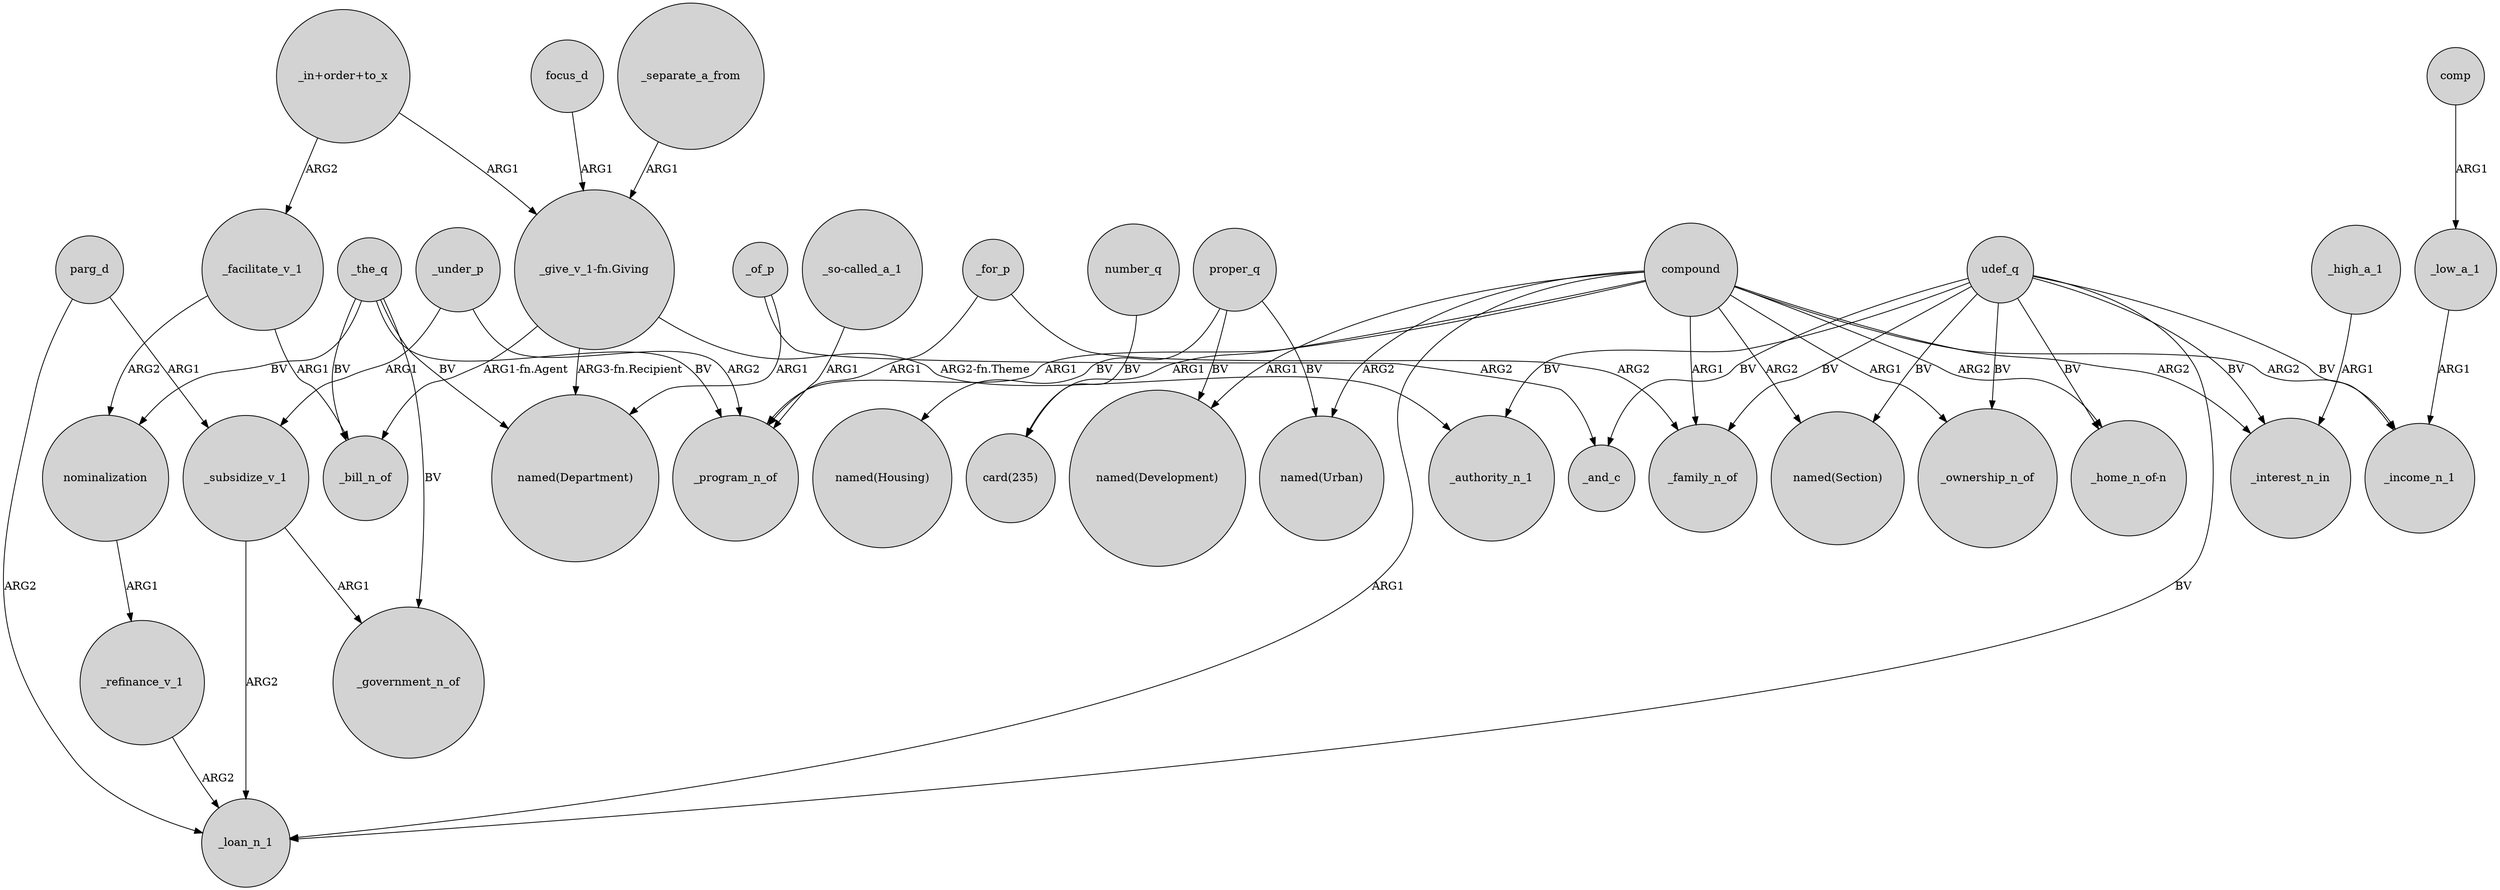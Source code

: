 digraph {
	node [shape=circle style=filled]
	_the_q -> _bill_n_of [label=BV]
	parg_d -> _loan_n_1 [label=ARG2]
	compound -> _ownership_n_of [label=ARG1]
	compound -> _family_n_of [label=ARG1]
	proper_q -> "named(Housing)" [label=BV]
	_for_p -> _family_n_of [label=ARG2]
	_subsidize_v_1 -> _loan_n_1 [label=ARG2]
	number_q -> "card(235)" [label=BV]
	"_give_v_1-fn.Giving" -> "named(Department)" [label="ARG3-fn.Recipient"]
	proper_q -> "named(Development)" [label=BV]
	_refinance_v_1 -> _loan_n_1 [label=ARG2]
	parg_d -> _subsidize_v_1 [label=ARG1]
	proper_q -> "named(Urban)" [label=BV]
	_of_p -> _and_c [label=ARG2]
	udef_q -> "_home_n_of-n" [label=BV]
	udef_q -> _interest_n_in [label=BV]
	_under_p -> _program_n_of [label=ARG2]
	compound -> _interest_n_in [label=ARG2]
	"_in+order+to_x" -> _facilitate_v_1 [label=ARG2]
	_for_p -> _program_n_of [label=ARG1]
	_under_p -> _subsidize_v_1 [label=ARG1]
	udef_q -> _income_n_1 [label=BV]
	_subsidize_v_1 -> _government_n_of [label=ARG1]
	compound -> _income_n_1 [label=ARG2]
	udef_q -> _ownership_n_of [label=BV]
	udef_q -> _authority_n_1 [label=BV]
	_facilitate_v_1 -> nominalization [label=ARG2]
	compound -> "card(235)" [label=ARG1]
	focus_d -> "_give_v_1-fn.Giving" [label=ARG1]
	"_give_v_1-fn.Giving" -> _authority_n_1 [label="ARG2-fn.Theme"]
	_of_p -> "named(Department)" [label=ARG1]
	_the_q -> _program_n_of [label=BV]
	compound -> "named(Urban)" [label=ARG2]
	_the_q -> "named(Department)" [label=BV]
	_high_a_1 -> _interest_n_in [label=ARG1]
	compound -> _loan_n_1 [label=ARG1]
	"_in+order+to_x" -> "_give_v_1-fn.Giving" [label=ARG1]
	_the_q -> _government_n_of [label=BV]
	"_give_v_1-fn.Giving" -> _bill_n_of [label="ARG1-fn.Agent"]
	compound -> _program_n_of [label=ARG1]
	compound -> "_home_n_of-n" [label=ARG2]
	_separate_a_from -> "_give_v_1-fn.Giving" [label=ARG1]
	_facilitate_v_1 -> _bill_n_of [label=ARG1]
	nominalization -> _refinance_v_1 [label=ARG1]
	"_so-called_a_1" -> _program_n_of [label=ARG1]
	compound -> "named(Development)" [label=ARG1]
	udef_q -> _family_n_of [label=BV]
	udef_q -> _and_c [label=BV]
	compound -> "named(Section)" [label=ARG2]
	udef_q -> "named(Section)" [label=BV]
	_low_a_1 -> _income_n_1 [label=ARG1]
	udef_q -> _loan_n_1 [label=BV]
	_the_q -> nominalization [label=BV]
	comp -> _low_a_1 [label=ARG1]
}
